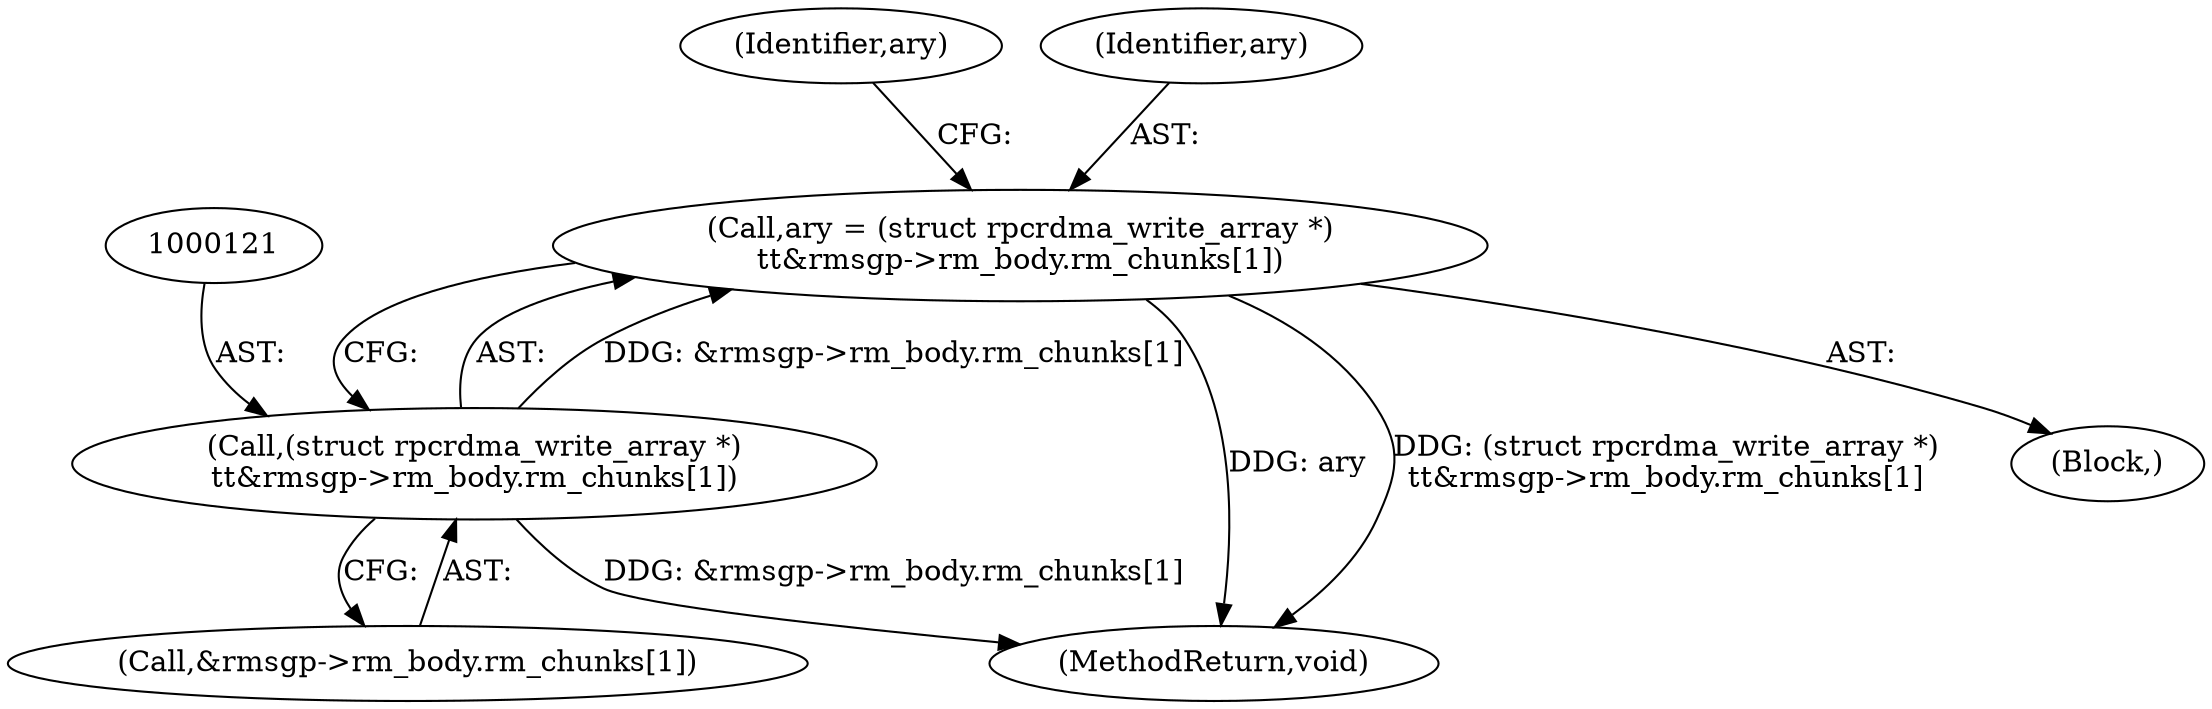 digraph "1_linux_c70422f760c120480fee4de6c38804c72aa26bc1_27@pointer" {
"1000118" [label="(Call,ary = (struct rpcrdma_write_array *)\n\t\t&rmsgp->rm_body.rm_chunks[1])"];
"1000120" [label="(Call,(struct rpcrdma_write_array *)\n\t\t&rmsgp->rm_body.rm_chunks[1])"];
"1000122" [label="(Call,&rmsgp->rm_body.rm_chunks[1])"];
"1000163" [label="(MethodReturn,void)"];
"1000132" [label="(Identifier,ary)"];
"1000118" [label="(Call,ary = (struct rpcrdma_write_array *)\n\t\t&rmsgp->rm_body.rm_chunks[1])"];
"1000107" [label="(Block,)"];
"1000119" [label="(Identifier,ary)"];
"1000120" [label="(Call,(struct rpcrdma_write_array *)\n\t\t&rmsgp->rm_body.rm_chunks[1])"];
"1000118" -> "1000107"  [label="AST: "];
"1000118" -> "1000120"  [label="CFG: "];
"1000119" -> "1000118"  [label="AST: "];
"1000120" -> "1000118"  [label="AST: "];
"1000132" -> "1000118"  [label="CFG: "];
"1000118" -> "1000163"  [label="DDG: ary"];
"1000118" -> "1000163"  [label="DDG: (struct rpcrdma_write_array *)\n\t\t&rmsgp->rm_body.rm_chunks[1]"];
"1000120" -> "1000118"  [label="DDG: &rmsgp->rm_body.rm_chunks[1]"];
"1000120" -> "1000122"  [label="CFG: "];
"1000121" -> "1000120"  [label="AST: "];
"1000122" -> "1000120"  [label="AST: "];
"1000120" -> "1000163"  [label="DDG: &rmsgp->rm_body.rm_chunks[1]"];
}
